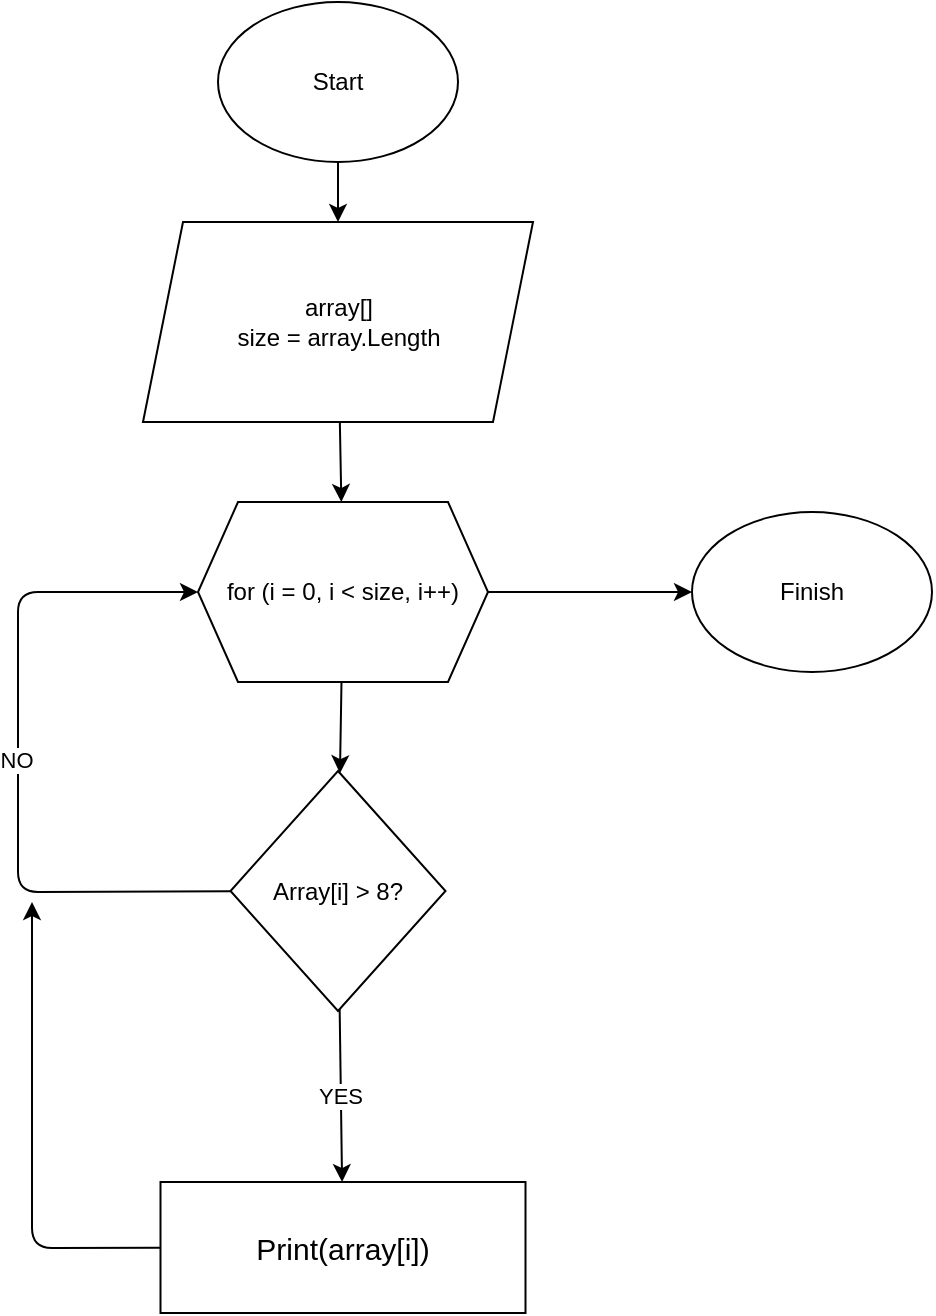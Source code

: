 <mxfile>
    <diagram id="Rnj3EYAOmpcFP_ZWxl13" name="Page-1">
        <mxGraphModel dx="708" dy="538" grid="1" gridSize="10" guides="1" tooltips="1" connect="1" arrows="1" fold="1" page="1" pageScale="1" pageWidth="827" pageHeight="1169" math="0" shadow="0">
            <root>
                <mxCell id="0"/>
                <mxCell id="1" parent="0"/>
                <mxCell id="4" value="" style="edgeStyle=none;html=1;" parent="1" source="2" target="3" edge="1">
                    <mxGeometry relative="1" as="geometry"/>
                </mxCell>
                <mxCell id="2" value="Start" style="ellipse;whiteSpace=wrap;html=1;" parent="1" vertex="1">
                    <mxGeometry x="263" y="80" width="120" height="80" as="geometry"/>
                </mxCell>
                <mxCell id="6" value="" style="edgeStyle=none;html=1;" parent="1" source="3" target="5" edge="1">
                    <mxGeometry relative="1" as="geometry"/>
                </mxCell>
                <mxCell id="3" value="array[]&lt;br&gt;size = array.Length" style="shape=parallelogram;perimeter=parallelogramPerimeter;whiteSpace=wrap;html=1;fixedSize=1;" parent="1" vertex="1">
                    <mxGeometry x="225.5" y="190" width="195" height="100" as="geometry"/>
                </mxCell>
                <mxCell id="8" value="" style="edgeStyle=none;html=1;" parent="1" source="5" target="7" edge="1">
                    <mxGeometry relative="1" as="geometry"/>
                </mxCell>
                <mxCell id="20" value="" style="edgeStyle=none;html=1;" edge="1" parent="1" source="5" target="19">
                    <mxGeometry relative="1" as="geometry"/>
                </mxCell>
                <mxCell id="5" value="for (i = 0, i &amp;lt; size, i++)" style="shape=hexagon;perimeter=hexagonPerimeter2;whiteSpace=wrap;html=1;fixedSize=1;" parent="1" vertex="1">
                    <mxGeometry x="253" y="330" width="145" height="90" as="geometry"/>
                </mxCell>
                <mxCell id="9" style="edgeStyle=none;html=1;entryX=0;entryY=0.5;entryDx=0;entryDy=0;" parent="1" source="7" target="5" edge="1">
                    <mxGeometry relative="1" as="geometry">
                        <Array as="points">
                            <mxPoint x="163" y="525"/>
                            <mxPoint x="163" y="375"/>
                        </Array>
                    </mxGeometry>
                </mxCell>
                <mxCell id="10" value="NO" style="edgeLabel;html=1;align=center;verticalAlign=middle;resizable=0;points=[];" parent="9" vertex="1" connectable="0">
                    <mxGeometry x="0.0" y="1" relative="1" as="geometry">
                        <mxPoint as="offset"/>
                    </mxGeometry>
                </mxCell>
                <mxCell id="15" value="YES" style="edgeStyle=none;html=1;" parent="1" source="7" target="14" edge="1">
                    <mxGeometry relative="1" as="geometry"/>
                </mxCell>
                <mxCell id="7" value="Array[i] &amp;gt; 8?" style="rhombus;whiteSpace=wrap;html=1;" parent="1" vertex="1">
                    <mxGeometry x="269.25" y="464.5" width="107.5" height="120" as="geometry"/>
                </mxCell>
                <mxCell id="21" style="edgeStyle=none;html=1;" edge="1" parent="1" source="14">
                    <mxGeometry relative="1" as="geometry">
                        <mxPoint x="170" y="530" as="targetPoint"/>
                        <Array as="points">
                            <mxPoint x="170" y="703"/>
                        </Array>
                    </mxGeometry>
                </mxCell>
                <mxCell id="14" value="&lt;font style=&quot;font-size: 15px&quot;&gt;Print(array[i])&lt;/font&gt;" style="whiteSpace=wrap;html=1;" parent="1" vertex="1">
                    <mxGeometry x="234.25" y="670" width="182.5" height="65.5" as="geometry"/>
                </mxCell>
                <mxCell id="19" value="Finish" style="ellipse;whiteSpace=wrap;html=1;" parent="1" vertex="1">
                    <mxGeometry x="500" y="335" width="120" height="80" as="geometry"/>
                </mxCell>
            </root>
        </mxGraphModel>
    </diagram>
</mxfile>